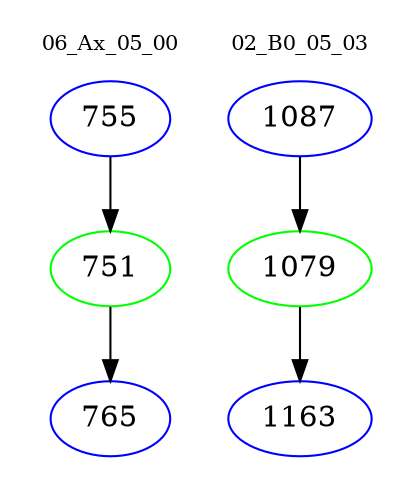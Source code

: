 digraph{
subgraph cluster_0 {
color = white
label = "06_Ax_05_00";
fontsize=10;
T0_755 [label="755", color="blue"]
T0_755 -> T0_751 [color="black"]
T0_751 [label="751", color="green"]
T0_751 -> T0_765 [color="black"]
T0_765 [label="765", color="blue"]
}
subgraph cluster_1 {
color = white
label = "02_B0_05_03";
fontsize=10;
T1_1087 [label="1087", color="blue"]
T1_1087 -> T1_1079 [color="black"]
T1_1079 [label="1079", color="green"]
T1_1079 -> T1_1163 [color="black"]
T1_1163 [label="1163", color="blue"]
}
}
